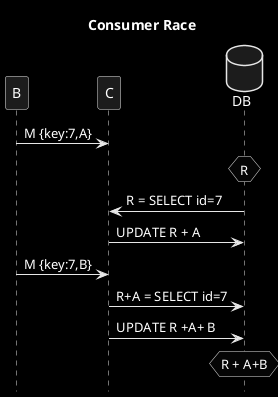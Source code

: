 @startuml
title Consumer Race
hide footbox
skinparam monochrome reverse
database DB order 9

B->C: M {key:7,A}
hnote over DB: R
C<-DB: R = SELECT id=7
C->DB: UPDATE R + A
B->C: M {key:7,B}
C->DB: R+A = SELECT id=7
C->DB: UPDATE R +A+ B
hnote over DB: R + A+B
@enduml
